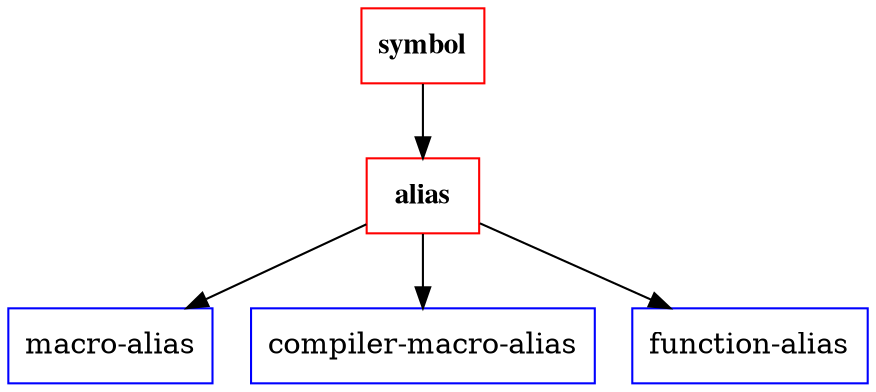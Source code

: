 strict digraph
{
  rankdir = TD;
  node [ shape = box color = blue ]

  symbol [ color = red fontname = "times bold" ]
  alias  [ color = red fontname = "times bold" ]

  symbol -> alias -> { "macro-alias" "compiler-macro-alias" "function-alias" }
}
